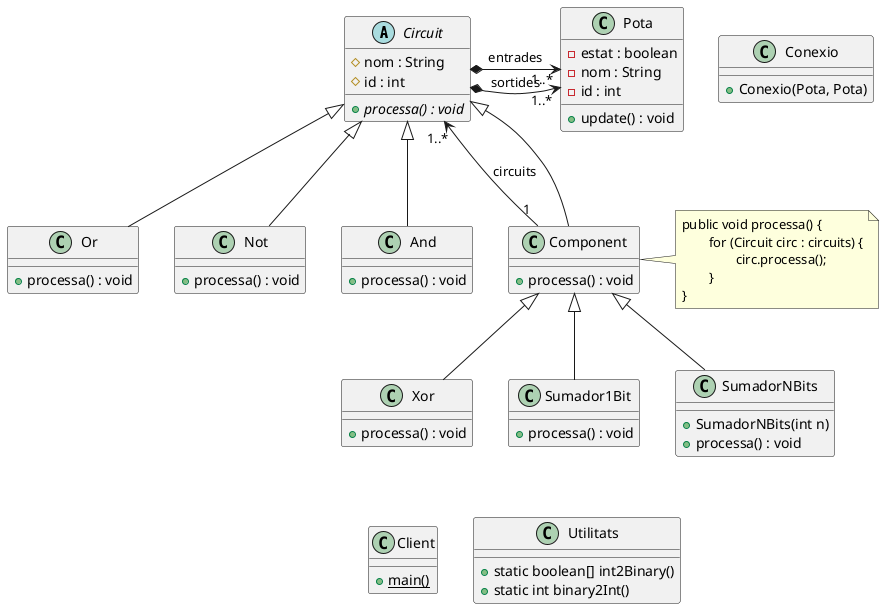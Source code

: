 @startuml

abstract class Circuit {
# nom : String
# id : int
+ {abstract} processa() : void
}

class Component {
+ processa() : void
}

class And {
+ processa() : void
}

class Or {
+ processa() : void
}

class Not {
+ processa() : void
}

Circuit <|-down- And
Circuit <|-down- Or
Circuit <|-down- Not
Circuit <|-down- Component

' put Component to the right of And, Or, Not
Or -right[hidden]-> Component
Not -right[hidden]-> Component
And -right[hidden]-> Component

Component "1" -left-> "1..*" Circuit : circuits

note right of Component
	public void processa() {
		for (Circuit circ : circuits) {
			circ.processa();
		}
	}
end note

class Pota {
- estat : boolean
- nom : String
- id : int
+ update() : void
}

Circuit *-left> "1..*" Pota : entrades
Circuit *-> "1..*" Pota : sortides

class Conexio {
+ Conexio(Pota, Pota)
}

class Xor {
+ processa() : void
}

class Sumador1Bit {
+ processa() : void
}

class SumadorNBits {
+ SumadorNBits(int n)
+ processa() : void
}

Component <|-down- Xor
Component <|-down- Sumador1Bit
Component <|-down- SumadorNBits

class Client {
+ {static} main()
}

Client -[hidden]up-> Xor

class Utilitats {
+ static boolean[] int2Binary()
+ static int binary2Int()
}

Xor -[hidden]right-> Sumador1Bit
Sumador1Bit -[hidden]right-> SumadorNBits
Utilitats -[hidden]up-> Sumador1Bit


@enduml